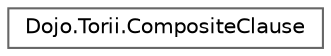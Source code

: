 digraph "Graphical Class Hierarchy"
{
 // LATEX_PDF_SIZE
  bgcolor="transparent";
  edge [fontname=Helvetica,fontsize=10,labelfontname=Helvetica,labelfontsize=10];
  node [fontname=Helvetica,fontsize=10,shape=box,height=0.2,width=0.4];
  rankdir="LR";
  Node0 [id="Node000000",label="Dojo.Torii.CompositeClause",height=0.2,width=0.4,color="grey40", fillcolor="white", style="filled",URL="$struct_dojo_1_1_torii_1_1_composite_clause.html",tooltip=" "];
}
